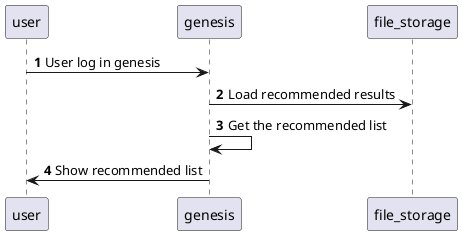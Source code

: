 @startuml
autonumber
participant user
participant genesis
participant file_storage

user -> genesis: User log in genesis
genesis -> file_storage: Load recommended results
genesis -> genesis: Get the recommended list
genesis -> user: Show recommended list
@enduml